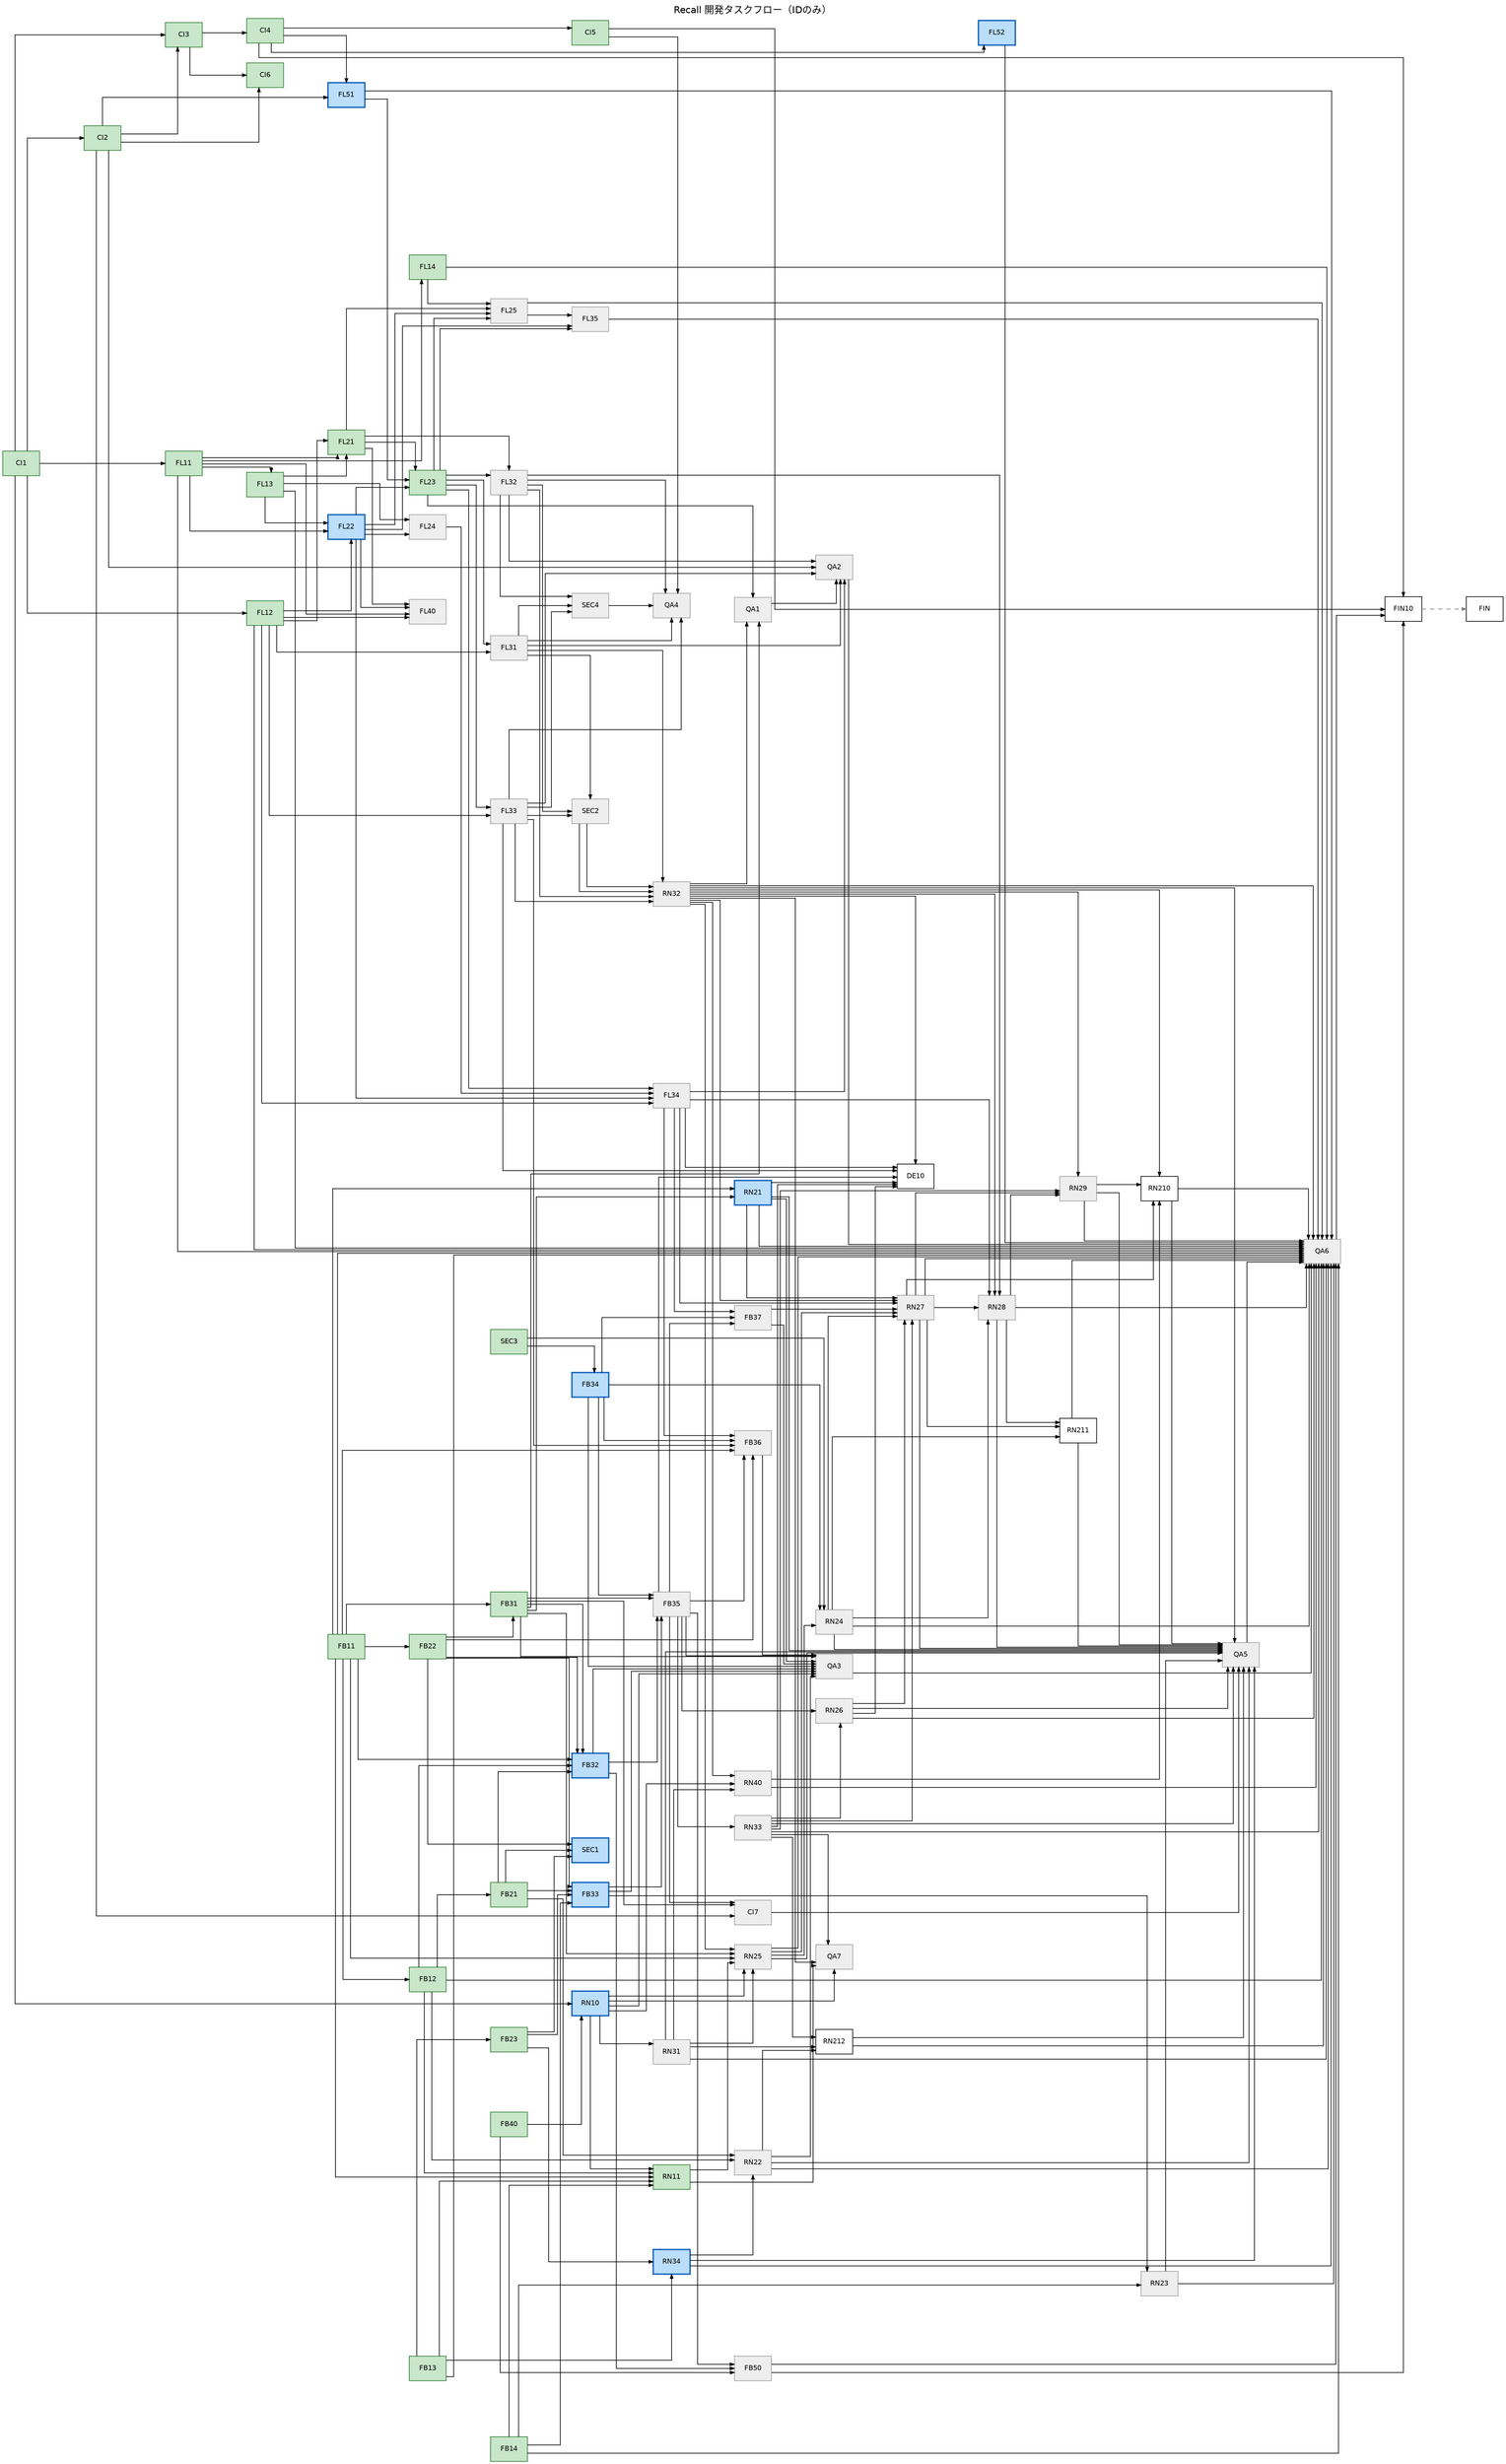 digraph DF {
  rankdir=LR;
  labelloc="t";
  label="Recall 開発タスクフロー（IDのみ）";
  fontname="Helvetica";
  node [shape=box, fontsize=10, fontname="Helvetica"];
  edge [fontsize=9, fontname="Helvetica", arrowsize=0.6];
  graph [splines=ortho, nodesep=0.4, ranksep=0.9, concentrate=false];

  // ========== Dependencies from tasks (edges: dependency -> task) ==========
  // CI/CD
  CI1 -> CI2;
  CI1 -> CI3;
  CI2 -> CI3;
  CI3 -> CI4;
  CI4 -> CI5;
  CI2 -> CI6; CI3 -> CI6;      // CI.6 Mobile Web E2E depends CI.2/CI.3
  // CI先行（環境整備→主要領域の着手）
  CI1 -> FL11; CI1 -> FL12; CI1 -> RN10;
  // Ops依存
  CI2 -> FL51; CI4 -> FL51; CI4 -> FL52;

  // Firebase FB.1.x
  FB11 -> FB12;                  // FB.1.2 depends FB.1.1
  // Break mutual deps: adopt schema-first for presence/friends
  FB13;                          // FB.1.3 (presence schema)
  FB14;                          // FB.1.4 (friendships schema)

  // Firebase FB.2.x Rules
  FB12 -> FB21;                  // FB.2.1 depends FB.1.2
  FB11 -> FB22;                  // FB.2.2 depends FB.1.1
  FB13 -> FB23;                  // FB.2.3 depends FB.1.3

  // Firebase FB.3.x Functions
  FB11 -> FB31; FB22 -> FB31;    // FB.3.1 depends FB.1.1, FB.2.2
  FB11 -> FB32; FB12 -> FB32; FB21 -> FB32; FB22 -> FB32; FB31 -> FB32; // FB.3.2 deps
  FB14 -> FB33; FB21 -> FB33; FB22 -> FB33; FB23 -> FB33; // FB.3.3 deps
  SEC3 -> FB34;                  // FB.3.4 depends SEC.3 (policy first)
  FB11 -> FB36; FB22 -> FB36; FB34 -> FB36; FL33 -> FB36; FL34 -> FB36; FB35 -> FB36; // FB.3.6 depends schema/rules/signed-url/FL.3.3/FL.3.4/FB.3.5
  FB31 -> FB35; FB32 -> FB35; FB33 -> FB35; FB34 -> FB35; // FB.3.5 depends on proposals lifecycle & signed URLs
  FB34 -> FB37; FB35 -> FB37; FL34 -> FB37; // FB.3.7 depends signed-url/notifications/journal API

  // Firebase FB.4.x Auth
  // Break cycle: RN.1.0 should depend on FB.4.0 (Auth), not vice versa
  // RN10 -> FB40;               // removed to avoid RN10<->FB40 cycle

  // Firebase FB.5.x Ops
  FB32 -> FB50; FB35 -> FB50; FB40 -> FB50; // FB.5.0 depends FB.1〜4 (代表)

  // Flask FL.1.x -> FL.2.x
  FL11 -> FL13;                   // FL.1.3 builds on assets schema
  FL11 -> FL14;                   // FL.1.4 builds on asset storage metadata
  FL11 -> FL21; FL12 -> FL21; FL13 -> FL21;    // FL.2.1 depends FL.1.*
  FL11 -> FL22; FL12 -> FL22; FL13 -> FL22;    // FL.2.2 depends FL.1.*
  FL21 -> FL23; FL22 -> FL23; FL51 -> FL23; // FL.2.3 depends FL.2.1/2.2/5.1
  FL13 -> FL24; FL22 -> FL24;      // FL.2.4 journal repo depends on journal schema & asset repo
  FL21 -> FL25; FL22 -> FL25; FL23 -> FL25; FL14 -> FL25; // FL.2.5 depends embeddings/asset/AI/VLM tables

  // Flask FL.3.x APIs
  FL23 -> FL31; FL12 -> FL31;    // FL.3.1 depends FL.2.3, FL.1.2
  FL21 -> FL32; FL23 -> FL32;    // FL.3.2 depends FL.2.1, FL.2.3
  FL23 -> FL33; FL12 -> FL33;    // FL.3.3 depends FL.2.3, FL.1.2
  FL22 -> FL34; FL23 -> FL34; FL24 -> FL34; FL12 -> FL34; // FL.3.4 depends asset repo/service + assets
  FL25 -> FL35; FL22 -> FL35; FL23 -> FL35;               // FL.3.5 depends VLM service + asset + AI

  // Flask FL.4.x Async
  FL11 -> FL40; FL12 -> FL40; FL21 -> FL40; FL22 -> FL40; // FL.4.0 depends FL.1.*, FL.2.*

  // React Native RN.x
  FB40 -> RN10;                  // RN.1.0 depends FB.4.0
  RN10 -> RN11;                  // RN.1.1 builds on Firebase Auth session
  FB11 -> RN11; FB12 -> RN11; FB13 -> RN11; FB14 -> RN11; // RN.1.1 consumes Firestore base schemas
  FB11 -> RN21; FB31 -> RN21;    // RN.2.1 depends FB.1.1, FB.3.1
  FB12 -> RN22; FB21 -> RN22; RN34 -> RN22; // RN.2.2 depends FB.1.2, FB.2.1, RN.3.4
  FB14 -> RN23; FB33 -> RN23;    // RN.2.3 depends FB.1.4, FB.3.3
  FB34 -> RN24; SEC3 -> RN24; RN25 -> RN24; // RN.2.4 depends FB.3.4, SEC.3, completed profile
  FB11 -> RN25; FB31 -> RN25; RN10 -> RN25; RN11 -> RN25; // RN.2.5 depends auth/profile foundations
  RN31 -> RN25; RN32 -> RN25;    // RN.2.5 requires hooks/apiClient integration
  RN33 -> RN26;                  // RN.2.6 depends RN.3.3
  FB35 -> RN26;                  // RN.2.6 depends FB.3.5 (通知設定)
  RN21 -> RN27; RN24 -> RN27; RN25 -> RN27; RN26 -> RN27; RN32 -> RN27; RN33 -> RN27; FL34 -> RN27; FB37 -> RN27; // RN.2.7 depends proposals/upload/profile/settings/API/notifications/api layers
  RN27 -> RN28; RN24 -> RN28; RN32 -> RN28; FL32 -> RN28; FL34 -> RN28; // RN.2.8 depends timeline base, journal upload, apiClient, AI people
  RN27 -> RN29; RN28 -> RN29; RN32 -> RN29; RN33 -> RN29; // RN.2.9 builds on tag suggestions + notifications
  RN27 -> RN210; RN29 -> RN210; RN32 -> RN210; RN40 -> RN210; // RN.2.10 offline sync depends detail edit + platform state
  RN24 -> RN211; RN27 -> RN211; RN28 -> RN211; // RN.2.11 user flow depends upload, timeline, tag suggestions
  RN22 -> RN212; RN31 -> RN212; RN33 -> RN212; // RN.2.12 AI assist depends groups UI, useAuth, notifications
  CI2 -> CI7; FB31 -> CI7; FB35 -> CI7; // CI.7 depends on integration stack & Firebase Functions
  RN10 -> RN31;                  // RN.3.1 depends RN.1.0
  FL31 -> RN32; FL32 -> RN32; FL33 -> RN32; SEC2 -> RN32; // RN.3.2 depends SEC.2, FL.3.*
  FB35 -> RN33;                  // RN.3.3 depends FB.3.5
  FB13 -> RN34; FB23 -> RN34;    // RN.3.4 depends FB.1.3, FB.2.3
  RN10 -> RN40; RN31 -> RN40; RN32 -> RN40; // RN.4.0 builds on auth, hooks, apiClient
  // Demo / Presentation DE.x
  RN21 -> DE10;
  RN26 -> DE10;
  RN32 -> DE10;
  RN33 -> DE10;
  FL33 -> DE10;
  FL34 -> DE10;
  FB35 -> DE10;

  // Final Distribution FIN.x
  CI4 -> FIN10;
  CI5 -> FIN10;
  QA6 -> FIN10;
  FB50 -> FIN10;

  // Security SEC.x (break RN32<->SEC2 cycle: contract-first)
  FB21 -> SEC1; FB22 -> SEC1; FB23 -> SEC1;               // SEC.1 depends FB.2.*
  FL31 -> SEC2; FL32 -> SEC2; FL33 -> SEC2;               // SEC.2 depends FL.3.* (contract)
  SEC2 -> RN32;                                           // RN.3.2 consumes HMAC contract
  // Break cycle: SEC.3 must precede FB.3.4 (policy-first)
  // FB34 -> SEC3;                                        // removed to avoid SEC3<->FB34 cycle
  FL31 -> SEC4; FL32 -> SEC4; FL33 -> SEC4;               // SEC.4 depends FL.3.*

  // QA gates
  FB31 -> QA1; FL23 -> QA1; RN32 -> QA1;                  // QA.1 unit tests depend on Functions/Flask/RN services
  QA1 -> QA2;                                             // Integration follows unit coverage
  CI2 -> QA2; FL31 -> QA2; FL32 -> QA2; FL33 -> QA2; FL34 -> QA2;      // QA.2 depends CI.2, FL.3.*
  RN10 -> QA3; RN21 -> QA3; RN22 -> QA3; FB31 -> QA3; FB32 -> QA3; FB33 -> QA3; FB34 -> QA3; FB35 -> QA3; FB36 -> QA3; FB37 -> QA3; // QA.3 deps
  FL31 -> QA4; FL32 -> QA4; FL33 -> QA4; SEC4 -> QA4;     // QA.4 depends FL.*, SEC.4
  CI5 -> QA4;                                             // 最終性能ゲートに接続
  CI7 -> QA5; RN21 -> QA5; RN22 -> QA5; RN23 -> QA5; RN24 -> QA5; RN25 -> QA5; RN26 -> QA5; RN27 -> QA5; RN28 -> QA5; RN29 -> QA5; RN210 -> QA5; RN211 -> QA5; RN212 -> QA5; RN31 -> QA5; RN32 -> QA5; RN33 -> QA5; RN34 -> QA5;      // QA.5 depends on RN screens/services & mobile compose
  QA2 -> QA6; QA3 -> QA6; QA5 -> QA6; FB11 -> QA6; FB12 -> QA6; FB13 -> QA6; FB14 -> QA6; FB50 -> QA6; FL11 -> QA6; FL12 -> QA6; FL13 -> QA6; FL14 -> QA6; FL51 -> QA6; FL52 -> QA6; FL25 -> QA6; FL35 -> QA6; RN21 -> QA6; RN22 -> QA6; RN23 -> QA6; RN24 -> QA6; RN25 -> QA6; RN26 -> QA6; RN27 -> QA6; RN28 -> QA6; RN29 -> QA6; RN210 -> QA6; RN211 -> QA6; RN212 -> QA6; RN31 -> QA6; RN32 -> QA6; RN33 -> QA6; RN34 -> QA6; RN40 -> QA6; // QA.6 final verification after core RN/FB/FL areas
  RN10 -> QA7; RN11 -> QA7; RN32 -> QA7; RN33 -> QA7;   // QA.7 diagnostics depends on auth + client services

  // Final check (dummy edges from all terminal nodes)
  FIN;
  FIN10 -> FIN [style=dashed, color="gray50"];
  // === status annotations (auto-generated) ===
  CI1 [style="filled", fillcolor="#c8e6c9", color="#2e7d32"];
  CI2 [style="filled", fillcolor="#c8e6c9", color="#2e7d32"];
  CI3 [style="filled", fillcolor="#c8e6c9", color="#2e7d32"];
  CI4 [style="filled", fillcolor="#c8e6c9", color="#2e7d32"];
  CI5 [style="filled", fillcolor="#c8e6c9", color="#2e7d32"];
  CI6 [style="filled", fillcolor="#c8e6c9", color="#2e7d32"];
  CI7 [style="filled", fillcolor="#eeeeee", color="#9e9e9e"];
  FB11 [style="filled", fillcolor="#c8e6c9", color="#2e7d32"];
  FB12 [style="filled", fillcolor="#c8e6c9", color="#2e7d32"];
  FB13 [style="filled", fillcolor="#c8e6c9", color="#2e7d32"];
  FB14 [style="filled", fillcolor="#c8e6c9", color="#2e7d32"];
  FB21 [style="filled", fillcolor="#c8e6c9", color="#2e7d32"];
  FB22 [style="filled", fillcolor="#c8e6c9", color="#2e7d32"];
  FB23 [style="filled", fillcolor="#c8e6c9", color="#2e7d32"];
  FB31 [style="filled", fillcolor="#c8e6c9", color="#2e7d32"];
  FB32 [style="filled,bold", fillcolor="#bbdefb", color="#1565c0"];
  FB33 [style="filled,bold", fillcolor="#bbdefb", color="#1565c0"];
  FB34 [style="filled,bold", fillcolor="#bbdefb", color="#1565c0"];
  FB35 [style="filled", fillcolor="#eeeeee", color="#9e9e9e"];
  FB36 [style="filled", fillcolor="#eeeeee", color="#9e9e9e"];
  FB37 [style="filled", fillcolor="#eeeeee", color="#9e9e9e"];
  FB40 [style="filled", fillcolor="#c8e6c9", color="#2e7d32"];
  FB50 [style="filled", fillcolor="#eeeeee", color="#9e9e9e"];
  FL11 [style="filled", fillcolor="#c8e6c9", color="#2e7d32"];
  FL12 [style="filled", fillcolor="#c8e6c9", color="#2e7d32"];
  FL13 [style="filled", fillcolor="#c8e6c9", color="#2e7d32"];
  FL14 [style="filled", fillcolor="#c8e6c9", color="#2e7d32"];
  FL21 [style="filled", fillcolor="#c8e6c9", color="#2e7d32"];
  FL22 [style="filled,bold", fillcolor="#bbdefb", color="#1565c0"];
  FL23 [style="filled", fillcolor="#c8e6c9", color="#2e7d32"];
  FL24 [style="filled", fillcolor="#eeeeee", color="#9e9e9e"];
  FL25 [style="filled", fillcolor="#eeeeee", color="#9e9e9e"];
  FL31 [style="filled", fillcolor="#eeeeee", color="#9e9e9e"];
  FL32 [style="filled", fillcolor="#eeeeee", color="#9e9e9e"];
  FL33 [style="filled", fillcolor="#eeeeee", color="#9e9e9e"];
  FL34 [style="filled", fillcolor="#eeeeee", color="#9e9e9e"];
  FL35 [style="filled", fillcolor="#eeeeee", color="#9e9e9e"];
  FL40 [style="filled", fillcolor="#eeeeee", color="#9e9e9e"];
  FL51 [style="filled,bold", fillcolor="#bbdefb", color="#1565c0"];
  FL52 [style="filled,bold", fillcolor="#bbdefb", color="#1565c0"];
  QA1 [style="filled", fillcolor="#eeeeee", color="#9e9e9e"];
  QA2 [style="filled", fillcolor="#eeeeee", color="#9e9e9e"];
  QA3 [style="filled", fillcolor="#eeeeee", color="#9e9e9e"];
  QA4 [style="filled", fillcolor="#eeeeee", color="#9e9e9e"];
  QA5 [style="filled", fillcolor="#eeeeee", color="#9e9e9e"];
  QA6 [style="filled", fillcolor="#eeeeee", color="#9e9e9e"];
  QA7 [style="filled", fillcolor="#eeeeee", color="#9e9e9e"];
  RN10 [style="filled,bold", fillcolor="#bbdefb", color="#1565c0"];
  RN11 [style="filled", fillcolor="#c8e6c9", color="#2e7d32"];
  RN21 [style="filled,bold", fillcolor="#bbdefb", color="#1565c0"];
  RN22 [style="filled", fillcolor="#eeeeee", color="#9e9e9e"];
  RN23 [style="filled", fillcolor="#eeeeee", color="#9e9e9e"];
  RN24 [style="filled", fillcolor="#eeeeee", color="#9e9e9e"];
  RN25 [style="filled", fillcolor="#eeeeee", color="#9e9e9e"];
  RN26 [style="filled", fillcolor="#eeeeee", color="#9e9e9e"];
  RN27 [style="filled", fillcolor="#eeeeee", color="#9e9e9e"];
  RN28 [style="filled", fillcolor="#eeeeee", color="#9e9e9e"];
  RN29 [style="filled", fillcolor="#eeeeee", color="#9e9e9e"];
  RN31 [style="filled", fillcolor="#eeeeee", color="#9e9e9e"];
  RN32 [style="filled", fillcolor="#eeeeee", color="#9e9e9e"];
  RN33 [style="filled", fillcolor="#eeeeee", color="#9e9e9e"];
  RN34 [style="filled,bold", fillcolor="#bbdefb", color="#1565c0"];
  RN40 [style="filled", fillcolor="#eeeeee", color="#9e9e9e"];
  SEC1 [style="filled,bold", fillcolor="#bbdefb", color="#1565c0"];
  SEC2 [style="filled", fillcolor="#eeeeee", color="#9e9e9e"];
  SEC3 [style="filled", fillcolor="#c8e6c9", color="#2e7d32"];
  SEC4 [style="filled", fillcolor="#eeeeee", color="#9e9e9e"];
}
